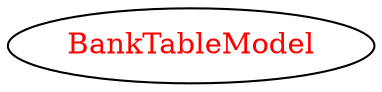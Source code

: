 digraph dependencyGraph {
 concentrate=true;
 ranksep="2.0";
 rankdir="LR"; 
 splines="ortho";
"BankTableModel" [fontcolor="red"];
}